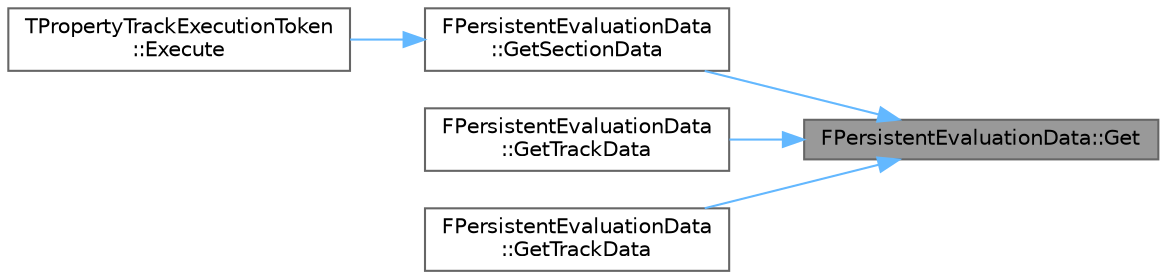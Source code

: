 digraph "FPersistentEvaluationData::Get"
{
 // INTERACTIVE_SVG=YES
 // LATEX_PDF_SIZE
  bgcolor="transparent";
  edge [fontname=Helvetica,fontsize=10,labelfontname=Helvetica,labelfontsize=10];
  node [fontname=Helvetica,fontsize=10,shape=box,height=0.2,width=0.4];
  rankdir="RL";
  Node1 [id="Node000001",label="FPersistentEvaluationData::Get",height=0.2,width=0.4,color="gray40", fillcolor="grey60", style="filled", fontcolor="black",tooltip=" "];
  Node1 -> Node2 [id="edge1_Node000001_Node000002",dir="back",color="steelblue1",style="solid",tooltip=" "];
  Node2 [id="Node000002",label="FPersistentEvaluationData\l::GetSectionData",height=0.2,width=0.4,color="grey40", fillcolor="white", style="filled",URL="$d2/d35/structFPersistentEvaluationData.html#a9bda01521c3d000c166bc333eae162e3",tooltip="~ Section data access is considered const as it can only ever be accessed from a single template (it ..."];
  Node2 -> Node3 [id="edge2_Node000002_Node000003",dir="back",color="steelblue1",style="solid",tooltip=" "];
  Node3 [id="Node000003",label="TPropertyTrackExecutionToken\l::Execute",height=0.2,width=0.4,color="grey40", fillcolor="white", style="filled",URL="$d9/d05/structTPropertyTrackExecutionToken.html#a4942c5701a96e995c1db8311ef0027c3",tooltip="Execute this token, operating on all objects referenced by 'Operand'."];
  Node1 -> Node4 [id="edge3_Node000001_Node000004",dir="back",color="steelblue1",style="solid",tooltip=" "];
  Node4 [id="Node000004",label="FPersistentEvaluationData\l::GetTrackData",height=0.2,width=0.4,color="grey40", fillcolor="white", style="filled",URL="$d2/d35/structFPersistentEvaluationData.html#a2c104eca3c1d1676c4cc8a58e831f8d8",tooltip=" "];
  Node1 -> Node5 [id="edge4_Node000001_Node000005",dir="back",color="steelblue1",style="solid",tooltip=" "];
  Node5 [id="Node000005",label="FPersistentEvaluationData\l::GetTrackData",height=0.2,width=0.4,color="grey40", fillcolor="white", style="filled",URL="$d2/d35/structFPersistentEvaluationData.html#adde85effc1f83e1f264421efb56e5b3a",tooltip="~ Section data access is considered const as it can only ever be accessed from a single template (it ..."];
}
